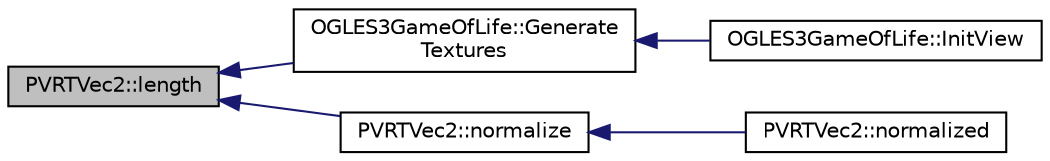 digraph "PVRTVec2::length"
{
  edge [fontname="Helvetica",fontsize="10",labelfontname="Helvetica",labelfontsize="10"];
  node [fontname="Helvetica",fontsize="10",shape=record];
  rankdir="LR";
  Node1 [label="PVRTVec2::length",height=0.2,width=0.4,color="black", fillcolor="grey75", style="filled", fontcolor="black"];
  Node1 -> Node2 [dir="back",color="midnightblue",fontsize="10",style="solid"];
  Node2 [label="OGLES3GameOfLife::Generate\lTextures",height=0.2,width=0.4,color="black", fillcolor="white", style="filled",URL="$class_o_g_l_e_s3_game_of_life.html#a87a3b18dea2b9efac67476f1e28e028d"];
  Node2 -> Node3 [dir="back",color="midnightblue",fontsize="10",style="solid"];
  Node3 [label="OGLES3GameOfLife::InitView",height=0.2,width=0.4,color="black", fillcolor="white", style="filled",URL="$class_o_g_l_e_s3_game_of_life.html#af01984b4e5060e14006b73038786b4bc"];
  Node1 -> Node4 [dir="back",color="midnightblue",fontsize="10",style="solid"];
  Node4 [label="PVRTVec2::normalize",height=0.2,width=0.4,color="black", fillcolor="white", style="filled",URL="$struct_p_v_r_t_vec2.html#ad09ea4249e8ddfd52565651bff99d03c",tooltip="normalizes the vector "];
  Node4 -> Node5 [dir="back",color="midnightblue",fontsize="10",style="solid"];
  Node5 [label="PVRTVec2::normalized",height=0.2,width=0.4,color="black", fillcolor="white", style="filled",URL="$struct_p_v_r_t_vec2.html#ad52d2d36f8f462b5e796cc2489b23c15",tooltip="returns a normalized vector of the same direction as this vector "];
}
